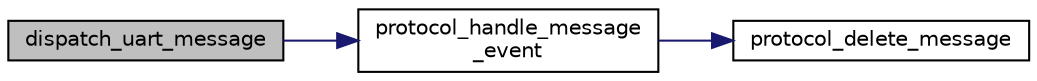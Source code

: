 digraph "dispatch_uart_message"
{
 // LATEX_PDF_SIZE
  edge [fontname="Helvetica",fontsize="10",labelfontname="Helvetica",labelfontsize="10"];
  node [fontname="Helvetica",fontsize="10",shape=record];
  rankdir="LR";
  Node1 [label="dispatch_uart_message",height=0.2,width=0.4,color="black", fillcolor="grey75", style="filled", fontcolor="black",tooltip="Dispatches a uart message."];
  Node1 -> Node2 [color="midnightblue",fontsize="10",style="solid",fontname="Helvetica"];
  Node2 [label="protocol_handle_message\l_event",height=0.2,width=0.4,color="black", fillcolor="white", style="filled",URL="$group__protocol.html#gad95b6388508a373d4a38d9553abf8159",tooltip="Handles the given message by triggering associated events."];
  Node2 -> Node3 [color="midnightblue",fontsize="10",style="solid",fontname="Helvetica"];
  Node3 [label="protocol_delete_message",height=0.2,width=0.4,color="black", fillcolor="white", style="filled",URL="$group__protocol.html#ga88a1886a7d122c412dc32452f60fe237",tooltip="Clears the resources allocated for the given message."];
}
